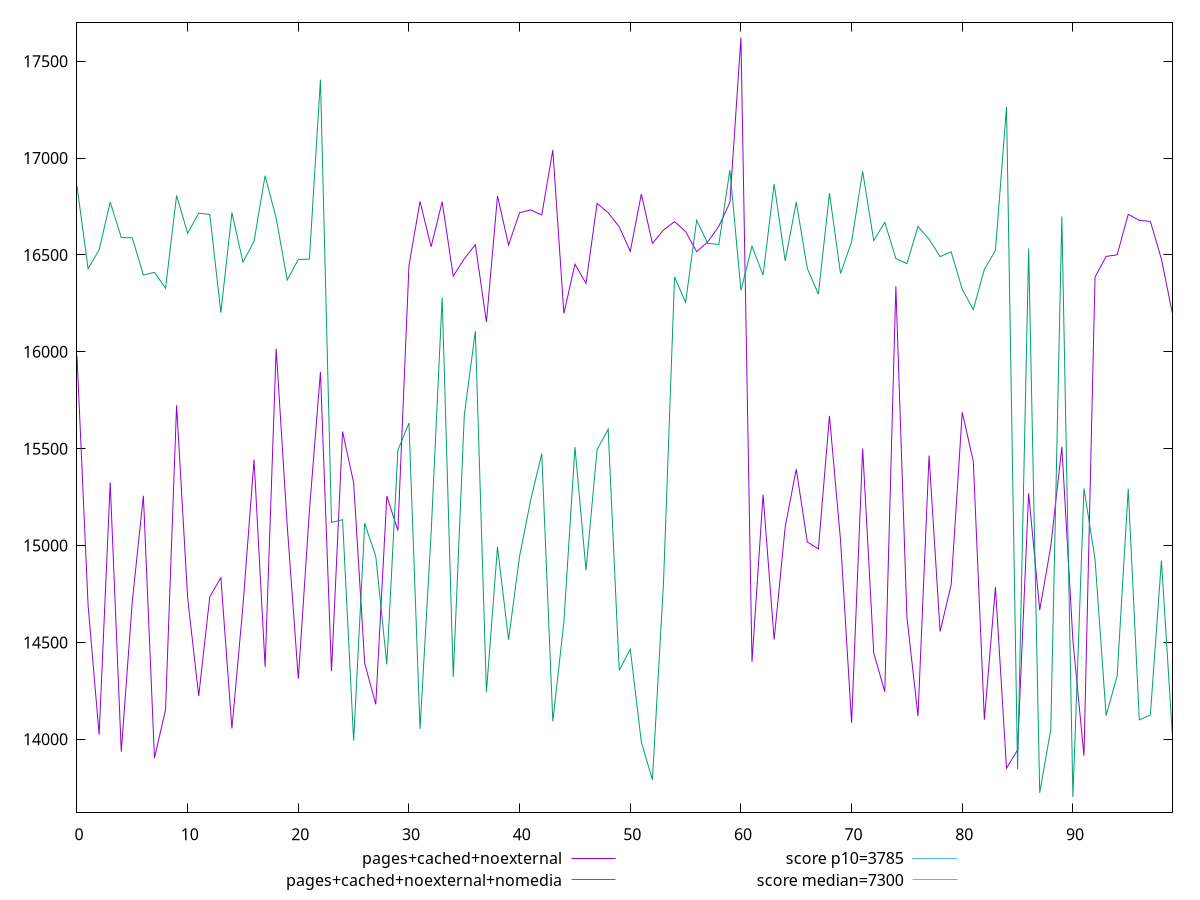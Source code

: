 reset

$pagesCachedNoexternal <<EOF
0 15977.502
1 14693.055
2 14023.5305
3 15325.907000000003
4 13935.93
5 14713.755999999998
6 15256.836
7 13902.777000000002
8 14152.215999999997
9 15723.888000000003
10 14728.986
11 14223.2055
12 14735.134000000002
13 14834.071499999998
14 14055.6675
15 14690.375499999998
16 15442.804
17 14373.411500000002
18 16015.850000000002
19 15100.3675
20 14312.035999999998
21 15177.568000000001
22 15896.158999999998
23 14351.508000000002
24 15588.498
25 15323.781
26 14391.909
27 14180.246999999998
28 15255.941999999992
29 15076.659
30 16445.087499999998
31 16775.7985
32 16541.712
33 16773.976000000006
34 16390.611500000003
35 16479.772000000004
36 16553.147999999994
37 16153.673000000003
38 16804.5535
39 16550.765
40 16717.9005
41 16731.829999999998
42 16706.091
43 17040.9915
44 16198.119
45 16452.010000000002
46 16353.321
47 16765.879999999997
48 16717.915999999997
49 16645.006999999998
50 16518.2
51 16814.226000000002
52 16559.4815
53 16628.559999999998
54 16671.915
55 16620.460000000003
56 16516.904000000002
57 16567.0325
58 16647.212499999998
59 16770.211000000003
60 17622.075000000004
61 14399.8155
62 15262.694
63 14514.514
64 15096.635
65 15394.050500000001
66 15018.0585
67 14982.2425
68 15669.182
69 15027.596000000001
70 14085.3345
71 15500.846999999998
72 14445.519499999999
73 14245.536499999998
74 16337.749499999998
75 14630.212
76 14120.085999999996
77 15464.354499999998
78 14555.953999999998
79 14798.552
80 15687.634000000002
81 15434.0295
82 14101.4685
83 14785.202000000001
84 13850.655999999999
85 13945.168500000002
86 15269.928
87 14666.421000000004
88 14995.436999999998
89 15509.510999999997
90 14510.398999999998
91 13914.898000000001
92 16385.351500000004
93 16492.078
94 16500.524
95 16709.485999999997
96 16678.2025
97 16672.845499999996
98 16478.1665
99 16195.957999999999
EOF

$pagesCachedNoexternalNomedia <<EOF
0 16855.070499999998
1 16428.821
2 16526.159499999998
3 16772.465
4 16590.113499999996
5 16587.692499999997
6 16396.032
7 16409.694
8 16328.425999999996
9 16806.5105
10 16611.488999999998
11 16715.641
12 16708.4655
13 16201.413999999997
14 16718.41
15 16462.093999999997
16 16571.206
17 16908.7285
18 16688.976000000002
19 16370.663999999997
20 16476.688000000002
21 16478.416000000005
22 17404.290499999996
23 15119.180000000002
24 15133.381499999996
25 13992.962500000001
26 15115.017
27 14944.473999999995
28 14386.749
29 15491.944000000001
30 15632.328999999998
31 14053.573
32 15062.589999999998
33 16280.183500000003
34 14321.81
35 15672.622000000003
36 16106.761000000002
37 14243.567000000001
38 14993.508999999998
39 14513.898999999998
40 14946.193
41 15235.118999999999
42 15474.061000000002
43 14092.989000000001
44 14604.771000000002
45 15508.378
46 14872.563999999998
47 15494.533499999998
48 15600.188500000002
49 14355.555
50 14465.103999999998
51 13985.299999999997
52 13791.225000000002
53 14805.0315
54 16385.996
55 16255.602499999999
56 16678.612
57 16559.748499999998
58 16553.916999999998
59 16938.608999999997
60 16316.681
61 16544.942000000003
62 16396.031500000005
63 16866.145
64 16469.008
65 16772.5095
66 16429.3485
67 16297.406000000006
68 16818.3575
69 16404.053
70 16567.172000000002
71 16931.246
72 16573.629499999995
73 16668.031
74 16481.108
75 16454.766
76 16647.128500000003
77 16581.049000000003
78 16491.314999999995
79 16515.589500000002
80 16322.679999999997
81 16217.554000000002
82 16425.663999999997
83 16523.373999999996
84 17263.069000000003
85 13845.403999999999
86 16532.202000000005
87 13723.954
88 14051.21
89 16697.8775
90 13701.3285
91 15294.697999999997
92 14929.532000000003
93 14122.183
94 14327.304999999997
95 15292.465999999997
96 14100.172
97 14125.283999999998
98 14922.996000000003
99 14010.836000000001
EOF

set key outside below
set xrange [0:99]
set yrange [13622.913569999999:17700.489930000003]
set trange [13622.913569999999:17700.489930000003]
set terminal svg size 640, 520 enhanced background rgb 'white'
set output "reprap/interactive/comparison/line/2_vs_3.svg"

plot $pagesCachedNoexternal title "pages+cached+noexternal" with line, \
     $pagesCachedNoexternalNomedia title "pages+cached+noexternal+nomedia" with line, \
     3785 title "score p10=3785", \
     7300 title "score median=7300"

reset
